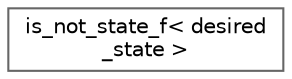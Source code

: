 digraph "类继承关系图"
{
 // LATEX_PDF_SIZE
  bgcolor="transparent";
  edge [fontname=Helvetica,fontsize=10,labelfontname=Helvetica,labelfontsize=10];
  node [fontname=Helvetica,fontsize=10,shape=box,height=0.2,width=0.4];
  rankdir="LR";
  Node0 [id="Node000000",label="is_not_state_f\< desired\l_state \>",height=0.2,width=0.4,color="grey40", fillcolor="white", style="filled",URL="$structis__not__state__f.html",tooltip=" "];
}
